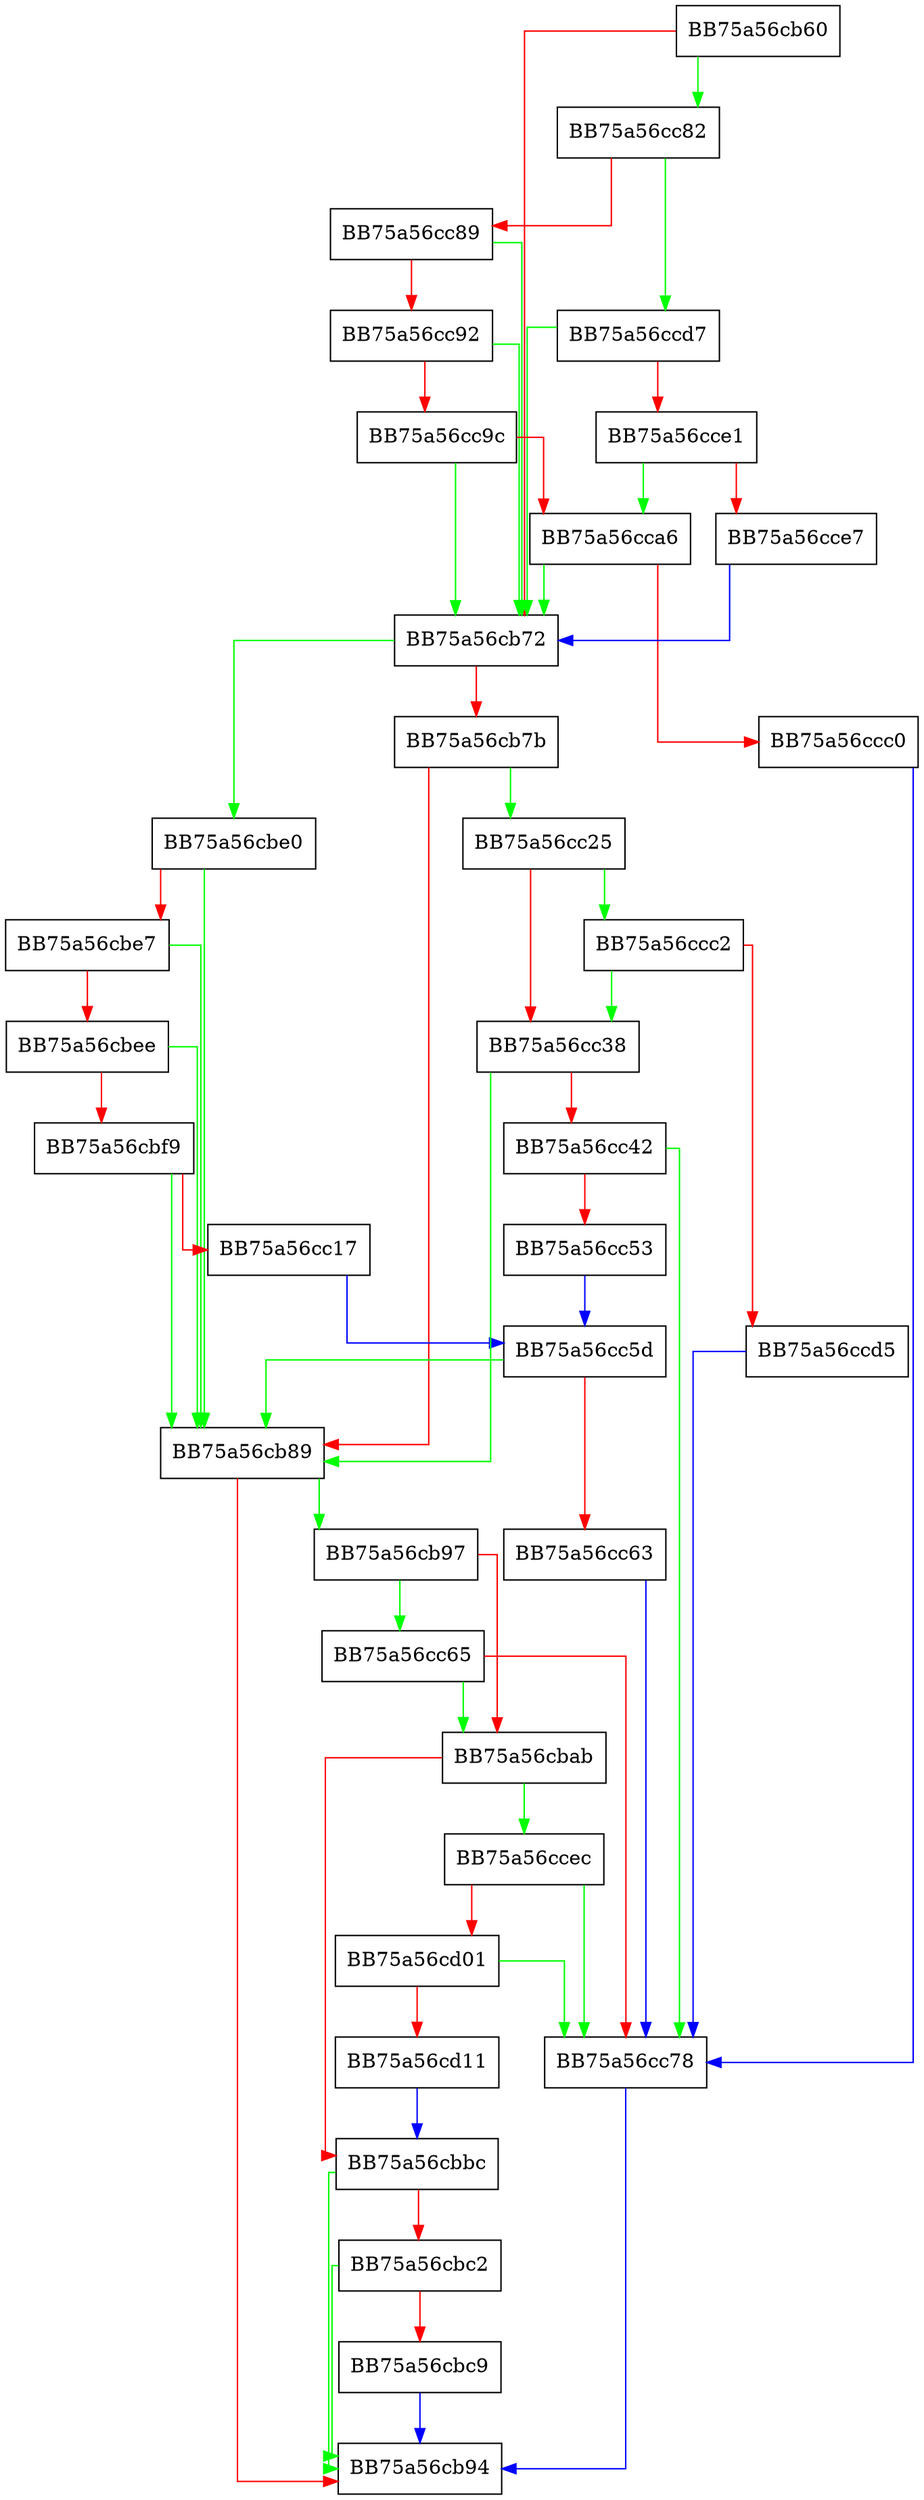 digraph findstd {
  node [shape="box"];
  graph [splines=ortho];
  BB75a56cb60 -> BB75a56cc82 [color="green"];
  BB75a56cb60 -> BB75a56cb72 [color="red"];
  BB75a56cb72 -> BB75a56cbe0 [color="green"];
  BB75a56cb72 -> BB75a56cb7b [color="red"];
  BB75a56cb7b -> BB75a56cc25 [color="green"];
  BB75a56cb7b -> BB75a56cb89 [color="red"];
  BB75a56cb89 -> BB75a56cb97 [color="green"];
  BB75a56cb89 -> BB75a56cb94 [color="red"];
  BB75a56cb97 -> BB75a56cc65 [color="green"];
  BB75a56cb97 -> BB75a56cbab [color="red"];
  BB75a56cbab -> BB75a56ccec [color="green"];
  BB75a56cbab -> BB75a56cbbc [color="red"];
  BB75a56cbbc -> BB75a56cb94 [color="green"];
  BB75a56cbbc -> BB75a56cbc2 [color="red"];
  BB75a56cbc2 -> BB75a56cb94 [color="green"];
  BB75a56cbc2 -> BB75a56cbc9 [color="red"];
  BB75a56cbc9 -> BB75a56cb94 [color="blue"];
  BB75a56cbe0 -> BB75a56cb89 [color="green"];
  BB75a56cbe0 -> BB75a56cbe7 [color="red"];
  BB75a56cbe7 -> BB75a56cb89 [color="green"];
  BB75a56cbe7 -> BB75a56cbee [color="red"];
  BB75a56cbee -> BB75a56cb89 [color="green"];
  BB75a56cbee -> BB75a56cbf9 [color="red"];
  BB75a56cbf9 -> BB75a56cb89 [color="green"];
  BB75a56cbf9 -> BB75a56cc17 [color="red"];
  BB75a56cc17 -> BB75a56cc5d [color="blue"];
  BB75a56cc25 -> BB75a56ccc2 [color="green"];
  BB75a56cc25 -> BB75a56cc38 [color="red"];
  BB75a56cc38 -> BB75a56cb89 [color="green"];
  BB75a56cc38 -> BB75a56cc42 [color="red"];
  BB75a56cc42 -> BB75a56cc78 [color="green"];
  BB75a56cc42 -> BB75a56cc53 [color="red"];
  BB75a56cc53 -> BB75a56cc5d [color="blue"];
  BB75a56cc5d -> BB75a56cb89 [color="green"];
  BB75a56cc5d -> BB75a56cc63 [color="red"];
  BB75a56cc63 -> BB75a56cc78 [color="blue"];
  BB75a56cc65 -> BB75a56cbab [color="green"];
  BB75a56cc65 -> BB75a56cc78 [color="red"];
  BB75a56cc78 -> BB75a56cb94 [color="blue"];
  BB75a56cc82 -> BB75a56ccd7 [color="green"];
  BB75a56cc82 -> BB75a56cc89 [color="red"];
  BB75a56cc89 -> BB75a56cb72 [color="green"];
  BB75a56cc89 -> BB75a56cc92 [color="red"];
  BB75a56cc92 -> BB75a56cb72 [color="green"];
  BB75a56cc92 -> BB75a56cc9c [color="red"];
  BB75a56cc9c -> BB75a56cb72 [color="green"];
  BB75a56cc9c -> BB75a56cca6 [color="red"];
  BB75a56cca6 -> BB75a56cb72 [color="green"];
  BB75a56cca6 -> BB75a56ccc0 [color="red"];
  BB75a56ccc0 -> BB75a56cc78 [color="blue"];
  BB75a56ccc2 -> BB75a56cc38 [color="green"];
  BB75a56ccc2 -> BB75a56ccd5 [color="red"];
  BB75a56ccd5 -> BB75a56cc78 [color="blue"];
  BB75a56ccd7 -> BB75a56cb72 [color="green"];
  BB75a56ccd7 -> BB75a56cce1 [color="red"];
  BB75a56cce1 -> BB75a56cca6 [color="green"];
  BB75a56cce1 -> BB75a56cce7 [color="red"];
  BB75a56cce7 -> BB75a56cb72 [color="blue"];
  BB75a56ccec -> BB75a56cc78 [color="green"];
  BB75a56ccec -> BB75a56cd01 [color="red"];
  BB75a56cd01 -> BB75a56cc78 [color="green"];
  BB75a56cd01 -> BB75a56cd11 [color="red"];
  BB75a56cd11 -> BB75a56cbbc [color="blue"];
}